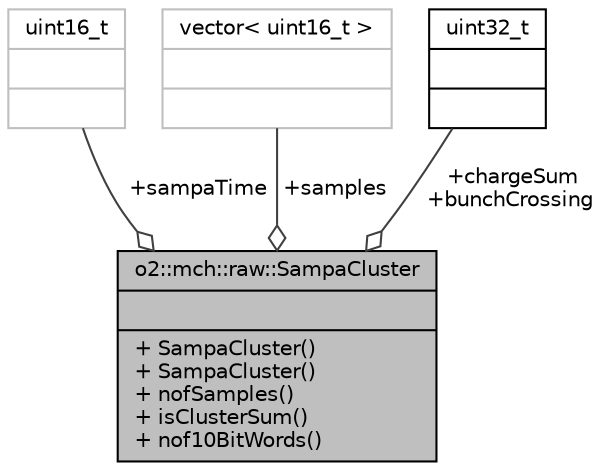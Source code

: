 digraph "o2::mch::raw::SampaCluster"
{
 // INTERACTIVE_SVG=YES
  bgcolor="transparent";
  edge [fontname="Helvetica",fontsize="10",labelfontname="Helvetica",labelfontsize="10"];
  node [fontname="Helvetica",fontsize="10",shape=record];
  Node1 [label="{o2::mch::raw::SampaCluster\n||+ SampaCluster()\l+ SampaCluster()\l+ nofSamples()\l+ isClusterSum()\l+ nof10BitWords()\l}",height=0.2,width=0.4,color="black", fillcolor="grey75", style="filled", fontcolor="black"];
  Node2 -> Node1 [color="grey25",fontsize="10",style="solid",label=" +sampaTime" ,arrowhead="odiamond",fontname="Helvetica"];
  Node2 [label="{uint16_t\n||}",height=0.2,width=0.4,color="grey75"];
  Node3 -> Node1 [color="grey25",fontsize="10",style="solid",label=" +samples" ,arrowhead="odiamond",fontname="Helvetica"];
  Node3 [label="{vector\< uint16_t \>\n||}",height=0.2,width=0.4,color="grey75"];
  Node4 -> Node1 [color="grey25",fontsize="10",style="solid",label=" +chargeSum\n+bunchCrossing" ,arrowhead="odiamond",fontname="Helvetica"];
  Node4 [label="{uint32_t\n||}",height=0.2,width=0.4,color="black",URL="$d3/d87/classuint32__t.html"];
}
